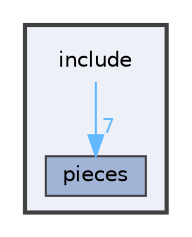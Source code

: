 digraph "include"
{
 // LATEX_PDF_SIZE
  bgcolor="transparent";
  edge [fontname=Helvetica,fontsize=10,labelfontname=Helvetica,labelfontsize=10];
  node [fontname=Helvetica,fontsize=10,shape=box,height=0.2,width=0.4];
  compound=true
  subgraph clusterdir_d44c64559bbebec7f509842c48db8b23 {
    graph [ bgcolor="#edf0f7", pencolor="grey25", label="", fontname=Helvetica,fontsize=10 style="filled,bold", URL="dir_d44c64559bbebec7f509842c48db8b23.html",tooltip=""]
    dir_d44c64559bbebec7f509842c48db8b23 [shape=plaintext, label="include"];
  dir_43bfcced4b90237e7c65a4625911f7c9 [label="pieces", fillcolor="#a2b4d6", color="grey25", style="filled", URL="dir_43bfcced4b90237e7c65a4625911f7c9.html",tooltip=""];
  }
  dir_d44c64559bbebec7f509842c48db8b23->dir_43bfcced4b90237e7c65a4625911f7c9 [headlabel="7", labeldistance=1.5 headhref="dir_000000_000001.html" color="steelblue1" fontcolor="steelblue1"];
}
